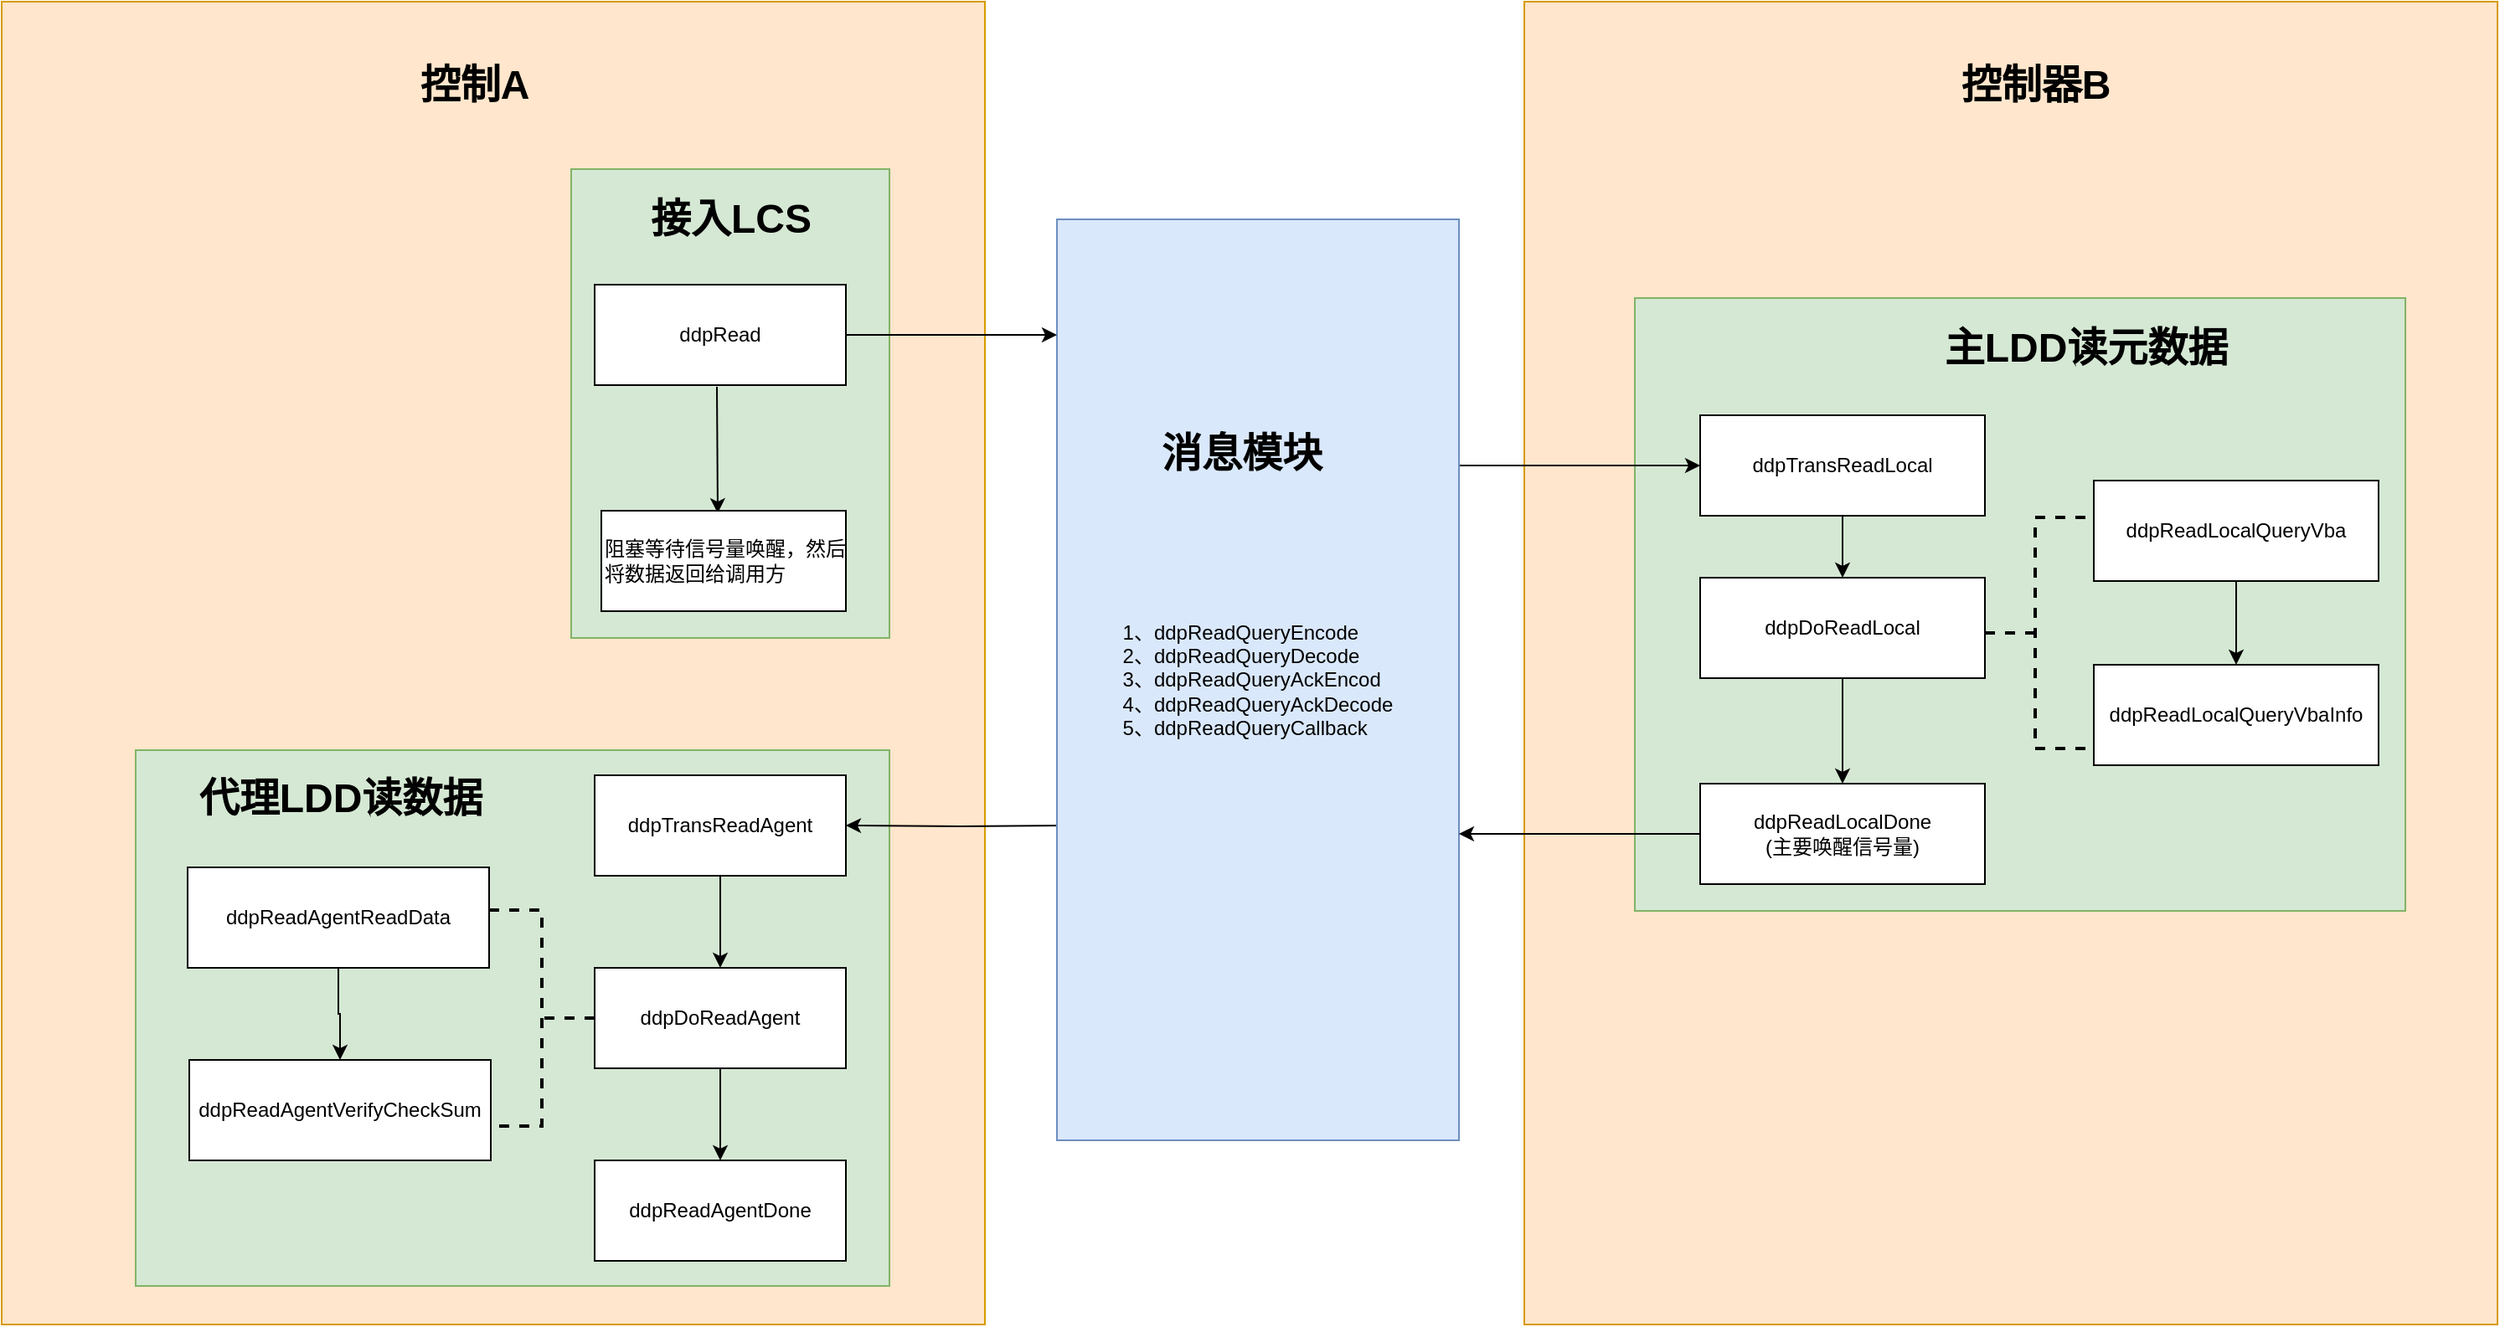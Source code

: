 <mxfile version="22.1.4" type="github">
  <diagram id="C5RBs43oDa-KdzZeNtuy" name="Page-1">
    <mxGraphModel dx="2869" dy="2153" grid="1" gridSize="10" guides="1" tooltips="1" connect="1" arrows="1" fold="1" page="1" pageScale="1" pageWidth="827" pageHeight="1169" math="0" shadow="0">
      <root>
        <mxCell id="WIyWlLk6GJQsqaUBKTNV-0" />
        <mxCell id="WIyWlLk6GJQsqaUBKTNV-1" parent="WIyWlLk6GJQsqaUBKTNV-0" />
        <mxCell id="mlWC-4MO3xB025fDgNTy-63" value="" style="rounded=0;whiteSpace=wrap;html=1;fillColor=#ffe6cc;strokeColor=#d79b00;" vertex="1" parent="WIyWlLk6GJQsqaUBKTNV-1">
          <mxGeometry x="379" y="-120" width="581" height="790" as="geometry" />
        </mxCell>
        <mxCell id="mlWC-4MO3xB025fDgNTy-62" value="" style="rounded=0;whiteSpace=wrap;html=1;fillColor=#ffe6cc;strokeColor=#d79b00;" vertex="1" parent="WIyWlLk6GJQsqaUBKTNV-1">
          <mxGeometry x="-530" y="-120" width="587" height="790" as="geometry" />
        </mxCell>
        <mxCell id="mlWC-4MO3xB025fDgNTy-59" value="" style="rounded=0;whiteSpace=wrap;html=1;fillColor=#d5e8d4;strokeColor=#82b366;" vertex="1" parent="WIyWlLk6GJQsqaUBKTNV-1">
          <mxGeometry x="445" y="57" width="460" height="366" as="geometry" />
        </mxCell>
        <mxCell id="mlWC-4MO3xB025fDgNTy-55" value="" style="rounded=0;whiteSpace=wrap;html=1;fillColor=#d5e8d4;strokeColor=#82b366;" vertex="1" parent="WIyWlLk6GJQsqaUBKTNV-1">
          <mxGeometry x="-190" y="-20" width="190" height="280" as="geometry" />
        </mxCell>
        <mxCell id="mlWC-4MO3xB025fDgNTy-54" value="" style="whiteSpace=wrap;html=1;fillColor=#d5e8d4;strokeColor=#82b366;" vertex="1" parent="WIyWlLk6GJQsqaUBKTNV-1">
          <mxGeometry x="-450" y="327" width="450" height="320" as="geometry" />
        </mxCell>
        <mxCell id="mlWC-4MO3xB025fDgNTy-7" style="edgeStyle=orthogonalEdgeStyle;rounded=0;orthogonalLoop=1;jettySize=auto;html=1;exitX=0.996;exitY=0.133;exitDx=0;exitDy=0;exitPerimeter=0;entryX=-0.004;entryY=0.142;entryDx=0;entryDy=0;entryPerimeter=0;" edge="1" parent="WIyWlLk6GJQsqaUBKTNV-1" target="mlWC-4MO3xB025fDgNTy-6">
          <mxGeometry relative="1" as="geometry">
            <mxPoint x="209.28" y="169.95" as="sourcePoint" />
          </mxGeometry>
        </mxCell>
        <mxCell id="mlWC-4MO3xB025fDgNTy-8" value="异步消息到转发到主LDD" style="edgeLabel;html=1;align=left;verticalAlign=middle;resizable=0;points=[];" vertex="1" connectable="0" parent="mlWC-4MO3xB025fDgNTy-7">
          <mxGeometry x="-0.038" y="-3" relative="1" as="geometry">
            <mxPoint x="-66" y="-3" as="offset" />
          </mxGeometry>
        </mxCell>
        <mxCell id="mlWC-4MO3xB025fDgNTy-9" style="edgeStyle=orthogonalEdgeStyle;rounded=0;orthogonalLoop=1;jettySize=auto;html=1;exitX=-0.002;exitY=0.818;exitDx=0;exitDy=0;entryX=0.989;entryY=0.813;entryDx=0;entryDy=0;entryPerimeter=0;exitPerimeter=0;" edge="1" parent="WIyWlLk6GJQsqaUBKTNV-1" source="mlWC-4MO3xB025fDgNTy-6">
          <mxGeometry relative="1" as="geometry">
            <mxPoint x="208.02" y="271.95" as="targetPoint" />
            <Array as="points" />
          </mxGeometry>
        </mxCell>
        <mxCell id="mlWC-4MO3xB025fDgNTy-46" value="" style="edgeStyle=orthogonalEdgeStyle;rounded=0;orthogonalLoop=1;jettySize=auto;html=1;entryX=0.476;entryY=0.026;entryDx=0;entryDy=0;entryPerimeter=0;" edge="1" parent="WIyWlLk6GJQsqaUBKTNV-1" target="mlWC-4MO3xB025fDgNTy-45">
          <mxGeometry relative="1" as="geometry">
            <mxPoint x="-103" y="110" as="sourcePoint" />
            <mxPoint x="-100" y="190" as="targetPoint" />
          </mxGeometry>
        </mxCell>
        <mxCell id="mlWC-4MO3xB025fDgNTy-10" value="ddpRead" style="rounded=0;whiteSpace=wrap;html=1;" vertex="1" parent="WIyWlLk6GJQsqaUBKTNV-1">
          <mxGeometry x="-176" y="49" width="150" height="60" as="geometry" />
        </mxCell>
        <mxCell id="mlWC-4MO3xB025fDgNTy-16" style="edgeStyle=orthogonalEdgeStyle;rounded=0;orthogonalLoop=1;jettySize=auto;html=1;entryX=0.5;entryY=0;entryDx=0;entryDy=0;" edge="1" parent="WIyWlLk6GJQsqaUBKTNV-1" source="mlWC-4MO3xB025fDgNTy-11" target="mlWC-4MO3xB025fDgNTy-12">
          <mxGeometry relative="1" as="geometry" />
        </mxCell>
        <mxCell id="mlWC-4MO3xB025fDgNTy-11" value="ddpReadLocalQueryVba" style="rounded=0;whiteSpace=wrap;html=1;" vertex="1" parent="WIyWlLk6GJQsqaUBKTNV-1">
          <mxGeometry x="719" y="166" width="170" height="60" as="geometry" />
        </mxCell>
        <mxCell id="mlWC-4MO3xB025fDgNTy-12" value="ddpReadLocalQueryVbaInfo" style="rounded=0;whiteSpace=wrap;html=1;" vertex="1" parent="WIyWlLk6GJQsqaUBKTNV-1">
          <mxGeometry x="719" y="276" width="170" height="60" as="geometry" />
        </mxCell>
        <mxCell id="mlWC-4MO3xB025fDgNTy-31" style="edgeStyle=orthogonalEdgeStyle;rounded=0;orthogonalLoop=1;jettySize=auto;html=1;entryX=0.5;entryY=0;entryDx=0;entryDy=0;" edge="1" parent="WIyWlLk6GJQsqaUBKTNV-1" source="mlWC-4MO3xB025fDgNTy-21" target="mlWC-4MO3xB025fDgNTy-25">
          <mxGeometry relative="1" as="geometry" />
        </mxCell>
        <mxCell id="mlWC-4MO3xB025fDgNTy-21" value="ddpDoReadLocal" style="rounded=0;whiteSpace=wrap;html=1;" vertex="1" parent="WIyWlLk6GJQsqaUBKTNV-1">
          <mxGeometry x="484" y="224" width="170" height="60" as="geometry" />
        </mxCell>
        <mxCell id="mlWC-4MO3xB025fDgNTy-24" value="" style="edgeStyle=orthogonalEdgeStyle;rounded=0;orthogonalLoop=1;jettySize=auto;html=1;" edge="1" parent="WIyWlLk6GJQsqaUBKTNV-1" source="mlWC-4MO3xB025fDgNTy-23" target="mlWC-4MO3xB025fDgNTy-21">
          <mxGeometry relative="1" as="geometry" />
        </mxCell>
        <mxCell id="mlWC-4MO3xB025fDgNTy-23" value="ddpTransReadLocal" style="rounded=0;whiteSpace=wrap;html=1;" vertex="1" parent="WIyWlLk6GJQsqaUBKTNV-1">
          <mxGeometry x="484" y="127" width="170" height="60" as="geometry" />
        </mxCell>
        <mxCell id="mlWC-4MO3xB025fDgNTy-25" value="ddpReadLocalDone&lt;br&gt;(主要唤醒信号量)" style="rounded=0;whiteSpace=wrap;html=1;" vertex="1" parent="WIyWlLk6GJQsqaUBKTNV-1">
          <mxGeometry x="484" y="347" width="170" height="60" as="geometry" />
        </mxCell>
        <mxCell id="mlWC-4MO3xB025fDgNTy-36" style="edgeStyle=orthogonalEdgeStyle;rounded=0;orthogonalLoop=1;jettySize=auto;html=1;entryX=0.5;entryY=0;entryDx=0;entryDy=0;" edge="1" parent="WIyWlLk6GJQsqaUBKTNV-1" source="mlWC-4MO3xB025fDgNTy-29" target="mlWC-4MO3xB025fDgNTy-30">
          <mxGeometry relative="1" as="geometry" />
        </mxCell>
        <mxCell id="mlWC-4MO3xB025fDgNTy-29" value="ddpTransReadAgent" style="rounded=0;whiteSpace=wrap;html=1;" vertex="1" parent="WIyWlLk6GJQsqaUBKTNV-1">
          <mxGeometry x="-176" y="342" width="150" height="60" as="geometry" />
        </mxCell>
        <mxCell id="mlWC-4MO3xB025fDgNTy-37" style="edgeStyle=orthogonalEdgeStyle;rounded=0;orthogonalLoop=1;jettySize=auto;html=1;" edge="1" parent="WIyWlLk6GJQsqaUBKTNV-1" source="mlWC-4MO3xB025fDgNTy-30" target="mlWC-4MO3xB025fDgNTy-35">
          <mxGeometry relative="1" as="geometry" />
        </mxCell>
        <mxCell id="mlWC-4MO3xB025fDgNTy-30" value="ddpDoReadAgent" style="rounded=0;whiteSpace=wrap;html=1;" vertex="1" parent="WIyWlLk6GJQsqaUBKTNV-1">
          <mxGeometry x="-176" y="457" width="150" height="60" as="geometry" />
        </mxCell>
        <mxCell id="mlWC-4MO3xB025fDgNTy-33" value="" style="strokeWidth=2;html=1;shape=mxgraph.flowchart.annotation_2;align=left;labelPosition=right;pointerEvents=1;dashed=1;" vertex="1" parent="WIyWlLk6GJQsqaUBKTNV-1">
          <mxGeometry x="654" y="188" width="60" height="138" as="geometry" />
        </mxCell>
        <mxCell id="mlWC-4MO3xB025fDgNTy-35" value="ddpReadAgentDone" style="rounded=0;whiteSpace=wrap;html=1;" vertex="1" parent="WIyWlLk6GJQsqaUBKTNV-1">
          <mxGeometry x="-176" y="572" width="150" height="60" as="geometry" />
        </mxCell>
        <mxCell id="mlWC-4MO3xB025fDgNTy-39" value="" style="strokeWidth=2;html=1;shape=mxgraph.flowchart.annotation_2;align=left;labelPosition=right;pointerEvents=1;flipV=0;flipH=1;dashed=1;" vertex="1" parent="WIyWlLk6GJQsqaUBKTNV-1">
          <mxGeometry x="-239" y="422.5" width="63" height="129" as="geometry" />
        </mxCell>
        <mxCell id="mlWC-4MO3xB025fDgNTy-40" value="ddpReadAgentVerifyCheckSum" style="rounded=0;whiteSpace=wrap;html=1;" vertex="1" parent="WIyWlLk6GJQsqaUBKTNV-1">
          <mxGeometry x="-418" y="512" width="180" height="60" as="geometry" />
        </mxCell>
        <mxCell id="mlWC-4MO3xB025fDgNTy-42" style="edgeStyle=orthogonalEdgeStyle;rounded=0;orthogonalLoop=1;jettySize=auto;html=1;entryX=0.5;entryY=0;entryDx=0;entryDy=0;" edge="1" parent="WIyWlLk6GJQsqaUBKTNV-1" source="mlWC-4MO3xB025fDgNTy-41" target="mlWC-4MO3xB025fDgNTy-40">
          <mxGeometry relative="1" as="geometry" />
        </mxCell>
        <mxCell id="mlWC-4MO3xB025fDgNTy-41" value="ddpReadAgentReadData" style="rounded=0;whiteSpace=wrap;html=1;" vertex="1" parent="WIyWlLk6GJQsqaUBKTNV-1">
          <mxGeometry x="-419" y="397" width="180" height="60" as="geometry" />
        </mxCell>
        <mxCell id="mlWC-4MO3xB025fDgNTy-45" value="阻塞等待信号量唤醒，然后将数据返回给调用方" style="rounded=0;whiteSpace=wrap;html=1;align=left;" vertex="1" parent="WIyWlLk6GJQsqaUBKTNV-1">
          <mxGeometry x="-172" y="184" width="146" height="60" as="geometry" />
        </mxCell>
        <mxCell id="mlWC-4MO3xB025fDgNTy-50" style="edgeStyle=orthogonalEdgeStyle;rounded=0;orthogonalLoop=1;jettySize=auto;html=1;entryX=0;entryY=0.5;entryDx=0;entryDy=0;" edge="1" parent="WIyWlLk6GJQsqaUBKTNV-1" target="mlWC-4MO3xB025fDgNTy-23">
          <mxGeometry relative="1" as="geometry">
            <mxPoint x="340.0" y="157.0" as="sourcePoint" />
            <Array as="points">
              <mxPoint x="360" y="157" />
              <mxPoint x="360" y="157" />
            </Array>
          </mxGeometry>
        </mxCell>
        <mxCell id="mlWC-4MO3xB025fDgNTy-52" style="edgeStyle=orthogonalEdgeStyle;rounded=0;orthogonalLoop=1;jettySize=auto;html=1;entryX=1;entryY=0.5;entryDx=0;entryDy=0;" edge="1" parent="WIyWlLk6GJQsqaUBKTNV-1" target="mlWC-4MO3xB025fDgNTy-29">
          <mxGeometry relative="1" as="geometry">
            <mxPoint x="110" y="372" as="sourcePoint" />
          </mxGeometry>
        </mxCell>
        <mxCell id="mlWC-4MO3xB025fDgNTy-48" value="&lt;div style=&quot;text-align: justify;&quot;&gt;&lt;span style=&quot;background-color: initial;&quot;&gt;1、ddpReadQueryEncode&lt;/span&gt;&lt;/div&gt;&lt;div style=&quot;text-align: justify;&quot;&gt;&lt;span style=&quot;background-color: initial;&quot;&gt;2、ddpReadQueryDecode&lt;/span&gt;&lt;/div&gt;&lt;div style=&quot;text-align: justify;&quot;&gt;&lt;span style=&quot;background-color: initial;&quot;&gt;3、ddpReadQueryAckEncod&lt;/span&gt;&lt;/div&gt;&lt;div style=&quot;text-align: justify;&quot;&gt;&lt;span style=&quot;background-color: initial;&quot;&gt;4、ddpReadQueryAckDecode&lt;/span&gt;&lt;/div&gt;&lt;div style=&quot;text-align: justify;&quot;&gt;&lt;span style=&quot;background-color: initial;&quot;&gt;5、ddpReadQueryCallback&lt;/span&gt;&lt;/div&gt;" style="whiteSpace=wrap;html=1;fillColor=#dae8fc;strokeColor=#6c8ebf;align=center;" vertex="1" parent="WIyWlLk6GJQsqaUBKTNV-1">
          <mxGeometry x="100" y="10" width="240" height="550" as="geometry" />
        </mxCell>
        <mxCell id="mlWC-4MO3xB025fDgNTy-49" style="edgeStyle=orthogonalEdgeStyle;rounded=0;orthogonalLoop=1;jettySize=auto;html=1;" edge="1" parent="WIyWlLk6GJQsqaUBKTNV-1" source="mlWC-4MO3xB025fDgNTy-10">
          <mxGeometry relative="1" as="geometry">
            <mxPoint x="100" y="79" as="targetPoint" />
          </mxGeometry>
        </mxCell>
        <mxCell id="mlWC-4MO3xB025fDgNTy-51" style="edgeStyle=orthogonalEdgeStyle;rounded=0;orthogonalLoop=1;jettySize=auto;html=1;" edge="1" parent="WIyWlLk6GJQsqaUBKTNV-1" source="mlWC-4MO3xB025fDgNTy-25">
          <mxGeometry relative="1" as="geometry">
            <mxPoint x="340" y="377" as="targetPoint" />
          </mxGeometry>
        </mxCell>
        <mxCell id="mlWC-4MO3xB025fDgNTy-57" value="代理LDD读数据" style="text;strokeColor=none;fillColor=none;html=1;fontSize=24;fontStyle=1;verticalAlign=middle;align=center;" vertex="1" parent="WIyWlLk6GJQsqaUBKTNV-1">
          <mxGeometry x="-378" y="336" width="100" height="40" as="geometry" />
        </mxCell>
        <mxCell id="mlWC-4MO3xB025fDgNTy-58" value="接入LCS" style="text;strokeColor=none;fillColor=none;html=1;fontSize=24;fontStyle=1;verticalAlign=middle;align=center;" vertex="1" parent="WIyWlLk6GJQsqaUBKTNV-1">
          <mxGeometry x="-145" y="-10" width="100" height="40" as="geometry" />
        </mxCell>
        <mxCell id="mlWC-4MO3xB025fDgNTy-60" value="主LDD读元数据" style="text;strokeColor=none;fillColor=none;html=1;fontSize=24;fontStyle=1;verticalAlign=middle;align=center;" vertex="1" parent="WIyWlLk6GJQsqaUBKTNV-1">
          <mxGeometry x="664" y="67" width="100" height="40" as="geometry" />
        </mxCell>
        <mxCell id="mlWC-4MO3xB025fDgNTy-61" value="消息模块" style="text;strokeColor=none;fillColor=none;html=1;fontSize=24;fontStyle=1;verticalAlign=middle;align=center;" vertex="1" parent="WIyWlLk6GJQsqaUBKTNV-1">
          <mxGeometry x="160" y="130" width="100" height="40" as="geometry" />
        </mxCell>
        <mxCell id="mlWC-4MO3xB025fDgNTy-64" value="控制器B" style="text;strokeColor=none;fillColor=none;html=1;fontSize=24;fontStyle=1;verticalAlign=middle;align=center;" vertex="1" parent="WIyWlLk6GJQsqaUBKTNV-1">
          <mxGeometry x="634" y="-90" width="100" height="40" as="geometry" />
        </mxCell>
        <mxCell id="mlWC-4MO3xB025fDgNTy-65" value="控制A" style="text;strokeColor=none;fillColor=none;html=1;fontSize=24;fontStyle=1;verticalAlign=middle;align=center;" vertex="1" parent="WIyWlLk6GJQsqaUBKTNV-1">
          <mxGeometry x="-298" y="-90" width="100" height="40" as="geometry" />
        </mxCell>
      </root>
    </mxGraphModel>
  </diagram>
</mxfile>
